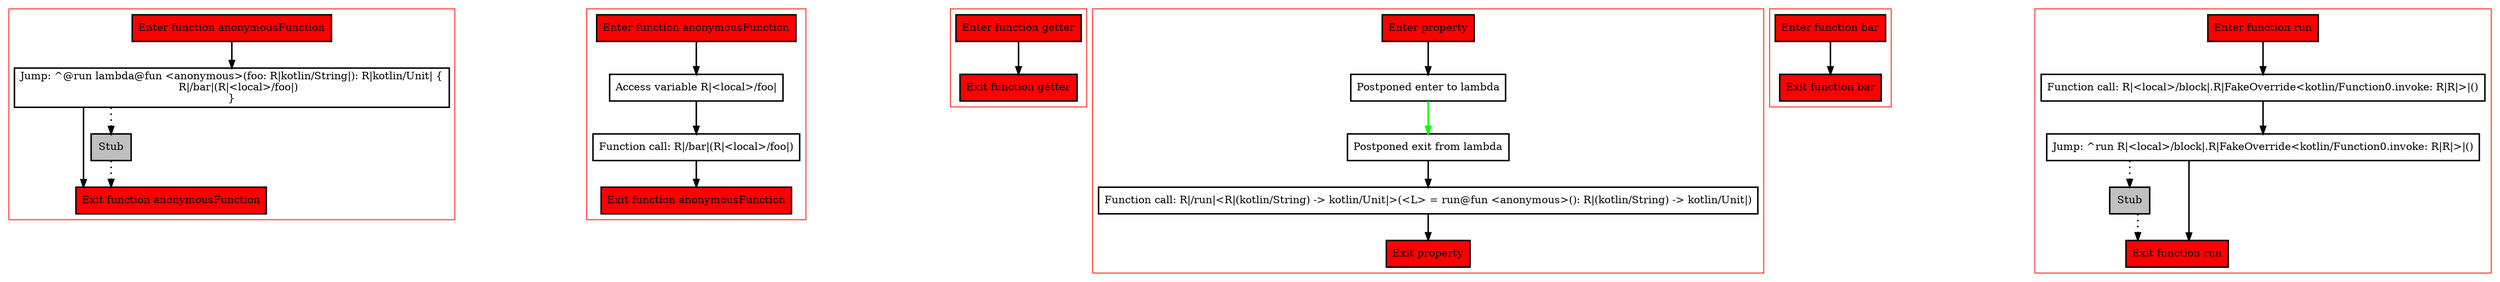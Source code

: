 digraph lambdaAsReturnOfLambda_kt {
    graph [splines=ortho nodesep=3]
    node [shape=box penwidth=2]
    edge [penwidth=2]

    subgraph cluster_0 {
        color=red
        0 [label="Enter function anonymousFunction" style="filled" fillcolor=red];
        1 [label="Jump: ^@run lambda@fun <anonymous>(foo: R|kotlin/String|): R|kotlin/Unit| {
    R|/bar|(R|<local>/foo|)
}
"];
        2 [label="Stub" style="filled" fillcolor=gray];
        3 [label="Exit function anonymousFunction" style="filled" fillcolor=red];
    }

    0 -> {1};
    1 -> {3};
    1 -> {2} [style=dotted];
    2 -> {3} [style=dotted];

    subgraph cluster_1 {
        color=red
        4 [label="Enter function anonymousFunction" style="filled" fillcolor=red];
        5 [label="Access variable R|<local>/foo|"];
        6 [label="Function call: R|/bar|(R|<local>/foo|)"];
        7 [label="Exit function anonymousFunction" style="filled" fillcolor=red];
    }

    4 -> {5};
    5 -> {6};
    6 -> {7};

    subgraph cluster_2 {
        color=red
        8 [label="Enter function getter" style="filled" fillcolor=red];
        9 [label="Exit function getter" style="filled" fillcolor=red];
    }

    8 -> {9};

    subgraph cluster_3 {
        color=red
        10 [label="Enter property" style="filled" fillcolor=red];
        11 [label="Postponed enter to lambda"];
        12 [label="Postponed exit from lambda"];
        13 [label="Function call: R|/run|<R|(kotlin/String) -> kotlin/Unit|>(<L> = run@fun <anonymous>(): R|(kotlin/String) -> kotlin/Unit|)"];
        14 [label="Exit property" style="filled" fillcolor=red];
    }

    10 -> {11};
    11 -> {12 12} [color=green];
    12 -> {13};
    13 -> {14};

    subgraph cluster_4 {
        color=red
        15 [label="Enter function bar" style="filled" fillcolor=red];
        16 [label="Exit function bar" style="filled" fillcolor=red];
    }

    15 -> {16};

    subgraph cluster_5 {
        color=red
        17 [label="Enter function run" style="filled" fillcolor=red];
        18 [label="Function call: R|<local>/block|.R|FakeOverride<kotlin/Function0.invoke: R|R|>|()"];
        19 [label="Jump: ^run R|<local>/block|.R|FakeOverride<kotlin/Function0.invoke: R|R|>|()"];
        20 [label="Stub" style="filled" fillcolor=gray];
        21 [label="Exit function run" style="filled" fillcolor=red];
    }

    17 -> {18};
    18 -> {19};
    19 -> {21};
    19 -> {20} [style=dotted];
    20 -> {21} [style=dotted];

}
